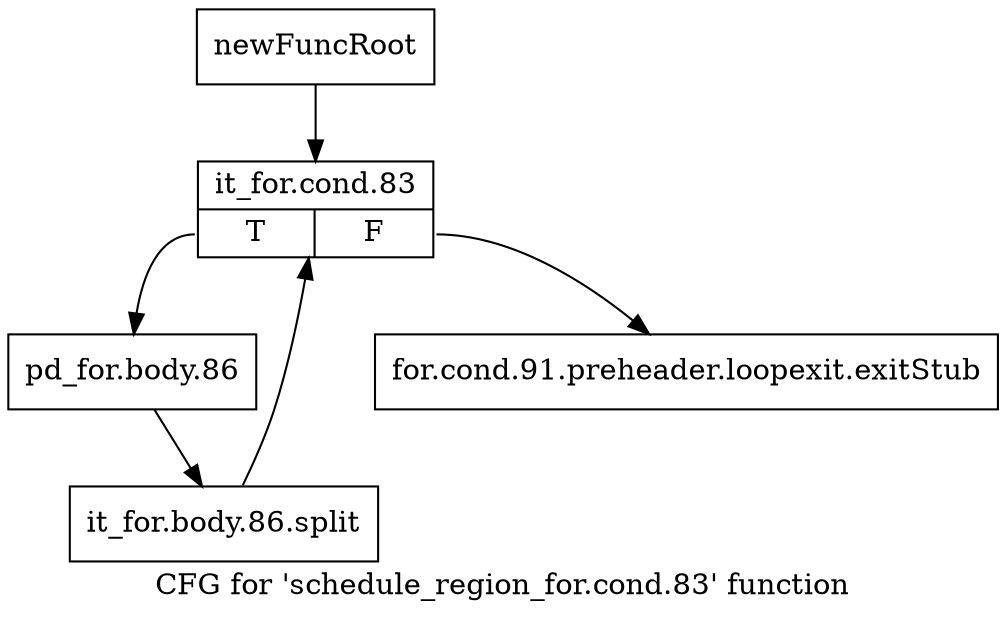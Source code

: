 digraph "CFG for 'schedule_region_for.cond.83' function" {
	label="CFG for 'schedule_region_for.cond.83' function";

	Node0xc1bbed0 [shape=record,label="{newFuncRoot}"];
	Node0xc1bbed0 -> Node0xc1bbf70;
	Node0xc1bbf20 [shape=record,label="{for.cond.91.preheader.loopexit.exitStub}"];
	Node0xc1bbf70 [shape=record,label="{it_for.cond.83|{<s0>T|<s1>F}}"];
	Node0xc1bbf70:s0 -> Node0xc1c2c10;
	Node0xc1bbf70:s1 -> Node0xc1bbf20;
	Node0xc1c2c10 [shape=record,label="{pd_for.body.86}"];
	Node0xc1c2c10 -> Node0xfcc8000;
	Node0xfcc8000 [shape=record,label="{it_for.body.86.split}"];
	Node0xfcc8000 -> Node0xc1bbf70;
}
